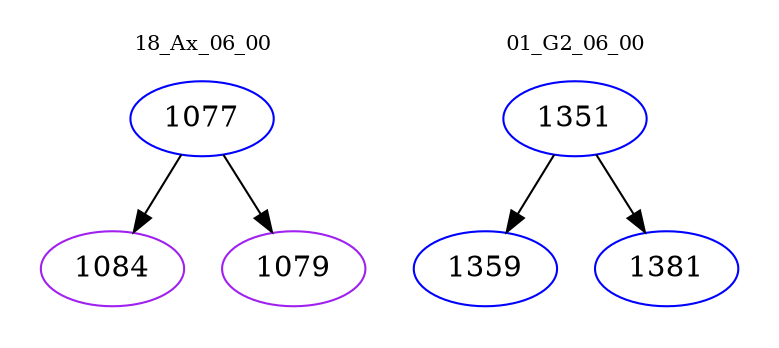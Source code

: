 digraph{
subgraph cluster_0 {
color = white
label = "18_Ax_06_00";
fontsize=10;
T0_1077 [label="1077", color="blue"]
T0_1077 -> T0_1084 [color="black"]
T0_1084 [label="1084", color="purple"]
T0_1077 -> T0_1079 [color="black"]
T0_1079 [label="1079", color="purple"]
}
subgraph cluster_1 {
color = white
label = "01_G2_06_00";
fontsize=10;
T1_1351 [label="1351", color="blue"]
T1_1351 -> T1_1359 [color="black"]
T1_1359 [label="1359", color="blue"]
T1_1351 -> T1_1381 [color="black"]
T1_1381 [label="1381", color="blue"]
}
}
